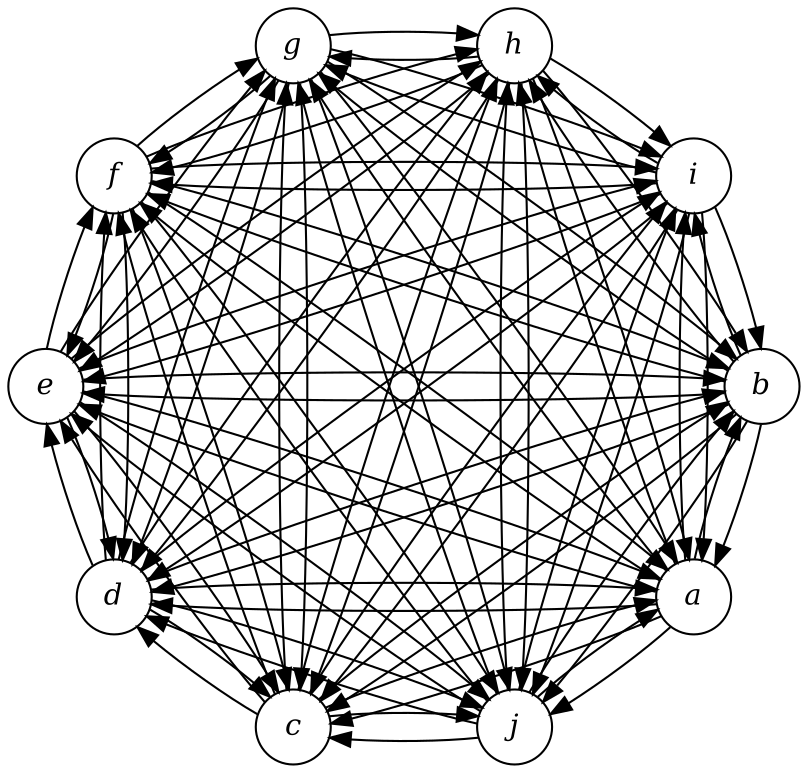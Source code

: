 digraph "Dense" {
  layout="circo"
  node [shape=circle fontname="Times-Italic"]
  a b c d e f g h i j
  i -> c // [label=0]
  b -> c // [label=1]
  j -> a // [label=2]
  d -> a // [label=3]
  a -> f // [label=4]
  g -> e // [label=5]
  f -> a // [label=6]
  e -> d // [label=7]
  d -> h // [label=8]
  c -> g // [label=9]
  i -> g // [label=10]
  d -> g // [label=11]
  c -> f // [label=12]
  h -> c // [label=13]
  e -> i // [label=14]
  b -> h // [label=15]
  e -> j // [label=16]
  j -> f // [label=17]
  j -> g // [label=18]
  h -> a // [label=19]
  c -> j // [label=20]
  d -> i // [label=21]
  d -> e // [label=22]
  h -> e // [label=23]
  f -> c // [label=24]
  h -> d // [label=25]
  g -> d // [label=26]
  j -> d // [label=27]
  c -> d // [label=28]
  b -> j // [label=29]
  b -> e // [label=30]
  e -> h // [label=31]
  i -> e // [label=32]
  g -> i // [label=33]
  e -> f // [label=34]
  f -> g // [label=35]
  f -> d // [label=36]
  a -> c // [label=37]
  g -> a // [label=38]
  a -> g // [label=39]
  a -> h // [label=40]
  i -> j // [label=41]
  a -> j // [label=42]
  j -> c // [label=43]
  g -> c // [label=44]
  h -> f // [label=45]
  b -> f // [label=46]
  b -> g // [label=47]
  h -> g // [label=48]
  d -> b // [label=49]
  d -> c // [label=50]
  f -> e // [label=51]
  i -> f // [label=52]
  a -> d // [label=53]
  i -> a // [label=54]
  e -> a // [label=55]
  e -> c // [label=56]
  c -> h // [label=57]
  b -> i // [label=58]
  g -> j // [label=59]
  a -> b // [label=60]
  h -> i // [label=61]
  b -> d // [label=62]
  c -> e // [label=63]
  e -> b // [label=64]
  j -> b // [label=65]
  f -> h // [label=66]
  d -> j // [label=67]
  f -> j // [label=68]
  j -> e // [label=69]
  d -> f // [label=70]
  f -> b // [label=71]
  i -> b // [label=72]
  b -> a // [label=73]
  i -> h // [label=74]
  h -> j // [label=75]
  i -> d // [label=76]
  c -> i // [label=77]
  j -> h // [label=78]
  j -> i // [label=79]
  c -> b // [label=80]
  g -> b // [label=81]
  h -> b // [label=82]
  e -> g // [label=83]
  c -> a // [label=84]
  a -> i // [label=85]
  g -> f // [label=86]
  g -> h // [label=87]
  a -> e // [label=88]
  f -> i // [label=89]
}
